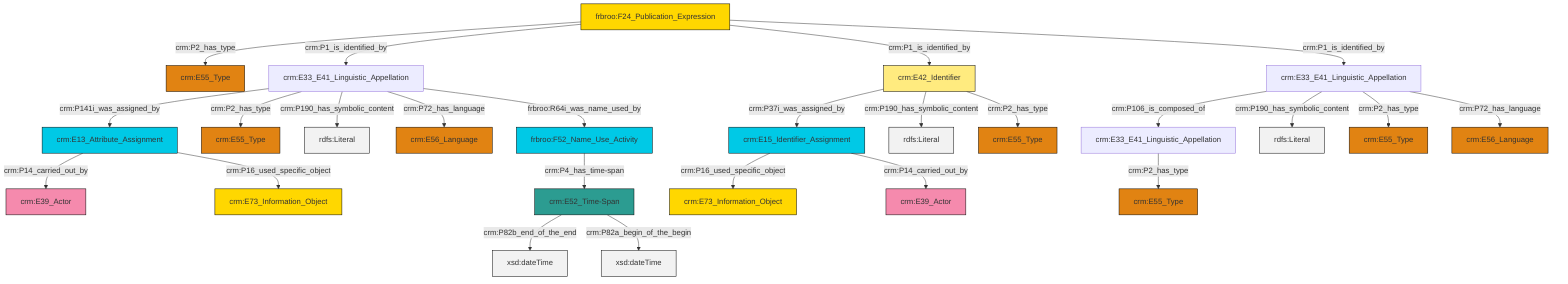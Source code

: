 graph TD
classDef Literal fill:#f2f2f2,stroke:#000000;
classDef CRM_Entity fill:#FFFFFF,stroke:#000000;
classDef Temporal_Entity fill:#00C9E6, stroke:#000000;
classDef Type fill:#E18312, stroke:#000000;
classDef Time-Span fill:#2C9C91, stroke:#000000;
classDef Appellation fill:#FFEB7F, stroke:#000000;
classDef Place fill:#008836, stroke:#000000;
classDef Persistent_Item fill:#B266B2, stroke:#000000;
classDef Conceptual_Object fill:#FFD700, stroke:#000000;
classDef Physical_Thing fill:#D2B48C, stroke:#000000;
classDef Actor fill:#f58aad, stroke:#000000;
classDef PC_Classes fill:#4ce600, stroke:#000000;
classDef Multi fill:#cccccc,stroke:#000000;

0["crm:E33_E41_Linguistic_Appellation"]:::Default -->|crm:P106_is_composed_of| 1["crm:E33_E41_Linguistic_Appellation"]:::Default
2["crm:E33_E41_Linguistic_Appellation"]:::Default -->|crm:P141i_was_assigned_by| 3["crm:E13_Attribute_Assignment"]:::Temporal_Entity
6["frbroo:F24_Publication_Expression"]:::Conceptual_Object -->|crm:P2_has_type| 7["crm:E55_Type"]:::Type
9["frbroo:F52_Name_Use_Activity"]:::Temporal_Entity -->|crm:P4_has_time-span| 10["crm:E52_Time-Span"]:::Time-Span
0["crm:E33_E41_Linguistic_Appellation"]:::Default -->|crm:P190_has_symbolic_content| 11[rdfs:Literal]:::Literal
12["crm:E42_Identifier"]:::Appellation -->|crm:P37i_was_assigned_by| 13["crm:E15_Identifier_Assignment"]:::Temporal_Entity
0["crm:E33_E41_Linguistic_Appellation"]:::Default -->|crm:P2_has_type| 18["crm:E55_Type"]:::Type
6["frbroo:F24_Publication_Expression"]:::Conceptual_Object -->|crm:P1_is_identified_by| 2["crm:E33_E41_Linguistic_Appellation"]:::Default
2["crm:E33_E41_Linguistic_Appellation"]:::Default -->|crm:P2_has_type| 22["crm:E55_Type"]:::Type
10["crm:E52_Time-Span"]:::Time-Span -->|crm:P82b_end_of_the_end| 23[xsd:dateTime]:::Literal
10["crm:E52_Time-Span"]:::Time-Span -->|crm:P82a_begin_of_the_begin| 28[xsd:dateTime]:::Literal
12["crm:E42_Identifier"]:::Appellation -->|crm:P190_has_symbolic_content| 30[rdfs:Literal]:::Literal
6["frbroo:F24_Publication_Expression"]:::Conceptual_Object -->|crm:P1_is_identified_by| 12["crm:E42_Identifier"]:::Appellation
13["crm:E15_Identifier_Assignment"]:::Temporal_Entity -->|crm:P16_used_specific_object| 16["crm:E73_Information_Object"]:::Conceptual_Object
2["crm:E33_E41_Linguistic_Appellation"]:::Default -->|crm:P190_has_symbolic_content| 31[rdfs:Literal]:::Literal
3["crm:E13_Attribute_Assignment"]:::Temporal_Entity -->|crm:P14_carried_out_by| 14["crm:E39_Actor"]:::Actor
2["crm:E33_E41_Linguistic_Appellation"]:::Default -->|crm:P72_has_language| 36["crm:E56_Language"]:::Type
6["frbroo:F24_Publication_Expression"]:::Conceptual_Object -->|crm:P1_is_identified_by| 0["crm:E33_E41_Linguistic_Appellation"]:::Default
12["crm:E42_Identifier"]:::Appellation -->|crm:P2_has_type| 26["crm:E55_Type"]:::Type
2["crm:E33_E41_Linguistic_Appellation"]:::Default -->|frbroo:R64i_was_name_used_by| 9["frbroo:F52_Name_Use_Activity"]:::Temporal_Entity
0["crm:E33_E41_Linguistic_Appellation"]:::Default -->|crm:P72_has_language| 40["crm:E56_Language"]:::Type
1["crm:E33_E41_Linguistic_Appellation"]:::Default -->|crm:P2_has_type| 38["crm:E55_Type"]:::Type
3["crm:E13_Attribute_Assignment"]:::Temporal_Entity -->|crm:P16_used_specific_object| 20["crm:E73_Information_Object"]:::Conceptual_Object
13["crm:E15_Identifier_Assignment"]:::Temporal_Entity -->|crm:P14_carried_out_by| 4["crm:E39_Actor"]:::Actor